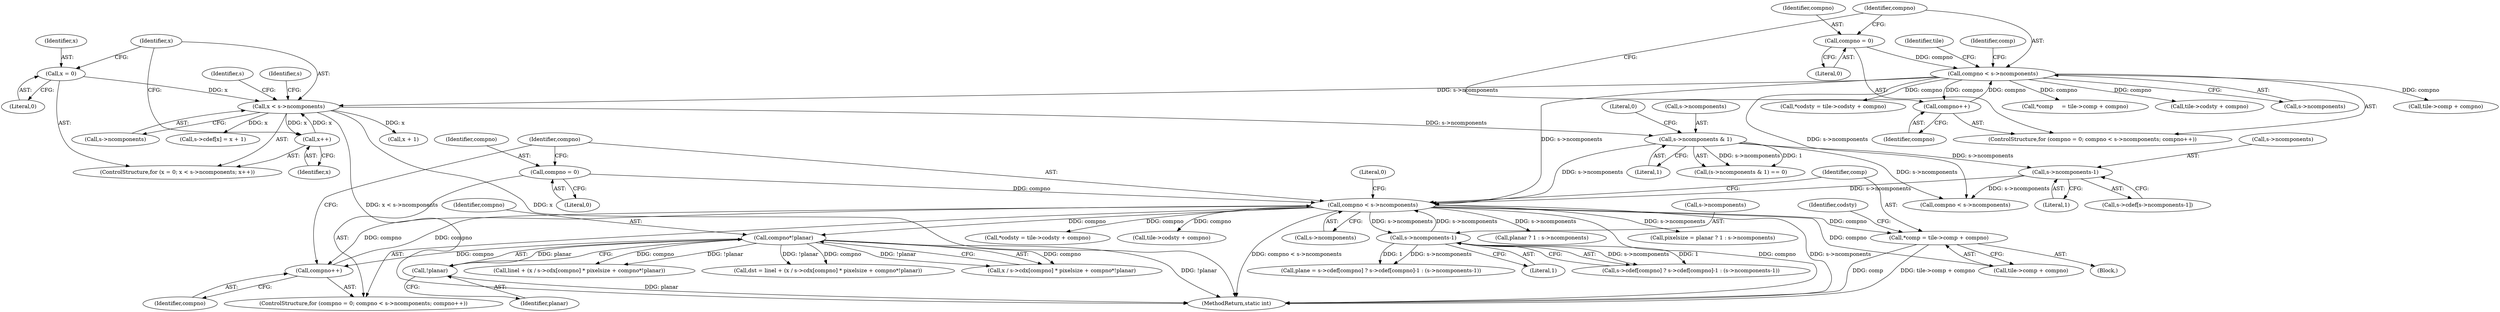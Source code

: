 digraph "0_FFmpeg_fe448cd28d674c3eff3072552eae366d0b659ce9@integer" {
"1000798" [label="(Call,*comp = tile->comp + compno)"];
"1000789" [label="(Call,compno < s->ncomponents)"];
"1000794" [label="(Call,compno++)"];
"1000997" [label="(Call,compno*!planar)"];
"1000999" [label="(Call,!planar)"];
"1000786" [label="(Call,compno = 0)"];
"1000892" [label="(Call,s->ncomponents-1)"];
"1000439" [label="(Call,s->ncomponents & 1)"];
"1000421" [label="(Call,x < s->ncomponents)"];
"1000426" [label="(Call,x++)"];
"1000418" [label="(Call,x = 0)"];
"1000134" [label="(Call,compno < s->ncomponents)"];
"1000131" [label="(Call,compno = 0)"];
"1000139" [label="(Call,compno++)"];
"1000450" [label="(Call,s->ncomponents-1)"];
"1000788" [label="(Literal,0)"];
"1000443" [label="(Literal,1)"];
"1000441" [label="(Identifier,s)"];
"1000799" [label="(Identifier,comp)"];
"1000796" [label="(Block,)"];
"1000865" [label="(Call,planar ? 1 : s->ncomponents)"];
"1000130" [label="(ControlStructure,for (compno = 0; compno < s->ncomponents; compno++))"];
"1000440" [label="(Call,s->ncomponents)"];
"1000438" [label="(Call,(s->ncomponents & 1) == 0)"];
"1000790" [label="(Identifier,compno)"];
"1000426" [label="(Call,x++)"];
"1000139" [label="(Call,compno++)"];
"1000795" [label="(Identifier,compno)"];
"1000985" [label="(Call,linel + (x / s->cdx[compno] * pixelsize + compno*!planar))"];
"1000877" [label="(Call,plane = s->cdef[compno] ? s->cdef[compno]-1 : (s->ncomponents-1))"];
"1000789" [label="(Call,compno < s->ncomponents)"];
"1000454" [label="(Literal,1)"];
"1000983" [label="(Call,dst = linel + (x / s->cdx[compno] * pixelsize + compno*!planar))"];
"1000863" [label="(Call,pixelsize = planar ? 1 : s->ncomponents)"];
"1000794" [label="(Call,compno++)"];
"1000423" [label="(Call,s->ncomponents)"];
"1001114" [label="(MethodReturn,static int)"];
"1000422" [label="(Identifier,x)"];
"1000419" [label="(Identifier,x)"];
"1000800" [label="(Call,tile->comp + compno)"];
"1000879" [label="(Call,s->cdef[compno] ? s->cdef[compno]-1 : (s->ncomponents-1))"];
"1000467" [label="(Call,compno < s->ncomponents)"];
"1000418" [label="(Call,x = 0)"];
"1000132" [label="(Identifier,compno)"];
"1000451" [label="(Call,s->ncomponents)"];
"1000987" [label="(Call,x / s->cdx[compno] * pixelsize + compno*!planar)"];
"1000431" [label="(Identifier,s)"];
"1000420" [label="(Literal,0)"];
"1000143" [label="(Call,*comp     = tile->comp + compno)"];
"1000401" [label="(Identifier,tile)"];
"1000134" [label="(Call,compno < s->ncomponents)"];
"1000798" [label="(Call,*comp = tile->comp + compno)"];
"1000434" [label="(Call,x + 1)"];
"1000999" [label="(Call,!planar)"];
"1000427" [label="(Identifier,x)"];
"1000450" [label="(Call,s->ncomponents-1)"];
"1000785" [label="(ControlStructure,for (compno = 0; compno < s->ncomponents; compno++))"];
"1000144" [label="(Identifier,comp)"];
"1000153" [label="(Call,tile->codsty + compno)"];
"1000998" [label="(Identifier,compno)"];
"1000806" [label="(Call,*codsty = tile->codsty + compno)"];
"1001113" [label="(Literal,0)"];
"1000807" [label="(Identifier,codsty)"];
"1000446" [label="(Call,s->cdef[s->ncomponents-1])"];
"1001000" [label="(Identifier,planar)"];
"1000135" [label="(Identifier,compno)"];
"1000808" [label="(Call,tile->codsty + compno)"];
"1000136" [label="(Call,s->ncomponents)"];
"1000786" [label="(Call,compno = 0)"];
"1000133" [label="(Literal,0)"];
"1000997" [label="(Call,compno*!planar)"];
"1000444" [label="(Literal,0)"];
"1000892" [label="(Call,s->ncomponents-1)"];
"1000421" [label="(Call,x < s->ncomponents)"];
"1000417" [label="(ControlStructure,for (x = 0; x < s->ncomponents; x++))"];
"1000428" [label="(Call,s->cdef[x] = x + 1)"];
"1000787" [label="(Identifier,compno)"];
"1000131" [label="(Call,compno = 0)"];
"1000896" [label="(Literal,1)"];
"1000893" [label="(Call,s->ncomponents)"];
"1000140" [label="(Identifier,compno)"];
"1000791" [label="(Call,s->ncomponents)"];
"1000145" [label="(Call,tile->comp + compno)"];
"1000151" [label="(Call,*codsty = tile->codsty + compno)"];
"1000439" [label="(Call,s->ncomponents & 1)"];
"1000798" -> "1000796"  [label="AST: "];
"1000798" -> "1000800"  [label="CFG: "];
"1000799" -> "1000798"  [label="AST: "];
"1000800" -> "1000798"  [label="AST: "];
"1000807" -> "1000798"  [label="CFG: "];
"1000798" -> "1001114"  [label="DDG: tile->comp + compno"];
"1000798" -> "1001114"  [label="DDG: comp"];
"1000789" -> "1000798"  [label="DDG: compno"];
"1000789" -> "1000785"  [label="AST: "];
"1000789" -> "1000791"  [label="CFG: "];
"1000790" -> "1000789"  [label="AST: "];
"1000791" -> "1000789"  [label="AST: "];
"1000799" -> "1000789"  [label="CFG: "];
"1001113" -> "1000789"  [label="CFG: "];
"1000789" -> "1001114"  [label="DDG: s->ncomponents"];
"1000789" -> "1001114"  [label="DDG: compno < s->ncomponents"];
"1000789" -> "1001114"  [label="DDG: compno"];
"1000794" -> "1000789"  [label="DDG: compno"];
"1000786" -> "1000789"  [label="DDG: compno"];
"1000892" -> "1000789"  [label="DDG: s->ncomponents"];
"1000439" -> "1000789"  [label="DDG: s->ncomponents"];
"1000134" -> "1000789"  [label="DDG: s->ncomponents"];
"1000450" -> "1000789"  [label="DDG: s->ncomponents"];
"1000789" -> "1000794"  [label="DDG: compno"];
"1000789" -> "1000800"  [label="DDG: compno"];
"1000789" -> "1000806"  [label="DDG: compno"];
"1000789" -> "1000808"  [label="DDG: compno"];
"1000789" -> "1000863"  [label="DDG: s->ncomponents"];
"1000789" -> "1000865"  [label="DDG: s->ncomponents"];
"1000789" -> "1000892"  [label="DDG: s->ncomponents"];
"1000789" -> "1000997"  [label="DDG: compno"];
"1000794" -> "1000785"  [label="AST: "];
"1000794" -> "1000795"  [label="CFG: "];
"1000795" -> "1000794"  [label="AST: "];
"1000790" -> "1000794"  [label="CFG: "];
"1000997" -> "1000794"  [label="DDG: compno"];
"1000997" -> "1000987"  [label="AST: "];
"1000997" -> "1000999"  [label="CFG: "];
"1000998" -> "1000997"  [label="AST: "];
"1000999" -> "1000997"  [label="AST: "];
"1000987" -> "1000997"  [label="CFG: "];
"1000997" -> "1001114"  [label="DDG: !planar"];
"1000997" -> "1000983"  [label="DDG: compno"];
"1000997" -> "1000983"  [label="DDG: !planar"];
"1000997" -> "1000985"  [label="DDG: compno"];
"1000997" -> "1000985"  [label="DDG: !planar"];
"1000997" -> "1000987"  [label="DDG: compno"];
"1000997" -> "1000987"  [label="DDG: !planar"];
"1000999" -> "1000997"  [label="DDG: planar"];
"1000999" -> "1001000"  [label="CFG: "];
"1001000" -> "1000999"  [label="AST: "];
"1000999" -> "1001114"  [label="DDG: planar"];
"1000786" -> "1000785"  [label="AST: "];
"1000786" -> "1000788"  [label="CFG: "];
"1000787" -> "1000786"  [label="AST: "];
"1000788" -> "1000786"  [label="AST: "];
"1000790" -> "1000786"  [label="CFG: "];
"1000892" -> "1000879"  [label="AST: "];
"1000892" -> "1000896"  [label="CFG: "];
"1000893" -> "1000892"  [label="AST: "];
"1000896" -> "1000892"  [label="AST: "];
"1000879" -> "1000892"  [label="CFG: "];
"1000892" -> "1000877"  [label="DDG: s->ncomponents"];
"1000892" -> "1000877"  [label="DDG: 1"];
"1000892" -> "1000879"  [label="DDG: s->ncomponents"];
"1000892" -> "1000879"  [label="DDG: 1"];
"1000439" -> "1000438"  [label="AST: "];
"1000439" -> "1000443"  [label="CFG: "];
"1000440" -> "1000439"  [label="AST: "];
"1000443" -> "1000439"  [label="AST: "];
"1000444" -> "1000439"  [label="CFG: "];
"1000439" -> "1000438"  [label="DDG: s->ncomponents"];
"1000439" -> "1000438"  [label="DDG: 1"];
"1000421" -> "1000439"  [label="DDG: s->ncomponents"];
"1000439" -> "1000450"  [label="DDG: s->ncomponents"];
"1000439" -> "1000467"  [label="DDG: s->ncomponents"];
"1000421" -> "1000417"  [label="AST: "];
"1000421" -> "1000423"  [label="CFG: "];
"1000422" -> "1000421"  [label="AST: "];
"1000423" -> "1000421"  [label="AST: "];
"1000431" -> "1000421"  [label="CFG: "];
"1000441" -> "1000421"  [label="CFG: "];
"1000421" -> "1001114"  [label="DDG: x"];
"1000421" -> "1001114"  [label="DDG: x < s->ncomponents"];
"1000426" -> "1000421"  [label="DDG: x"];
"1000418" -> "1000421"  [label="DDG: x"];
"1000134" -> "1000421"  [label="DDG: s->ncomponents"];
"1000421" -> "1000426"  [label="DDG: x"];
"1000421" -> "1000428"  [label="DDG: x"];
"1000421" -> "1000434"  [label="DDG: x"];
"1000426" -> "1000417"  [label="AST: "];
"1000426" -> "1000427"  [label="CFG: "];
"1000427" -> "1000426"  [label="AST: "];
"1000422" -> "1000426"  [label="CFG: "];
"1000418" -> "1000417"  [label="AST: "];
"1000418" -> "1000420"  [label="CFG: "];
"1000419" -> "1000418"  [label="AST: "];
"1000420" -> "1000418"  [label="AST: "];
"1000422" -> "1000418"  [label="CFG: "];
"1000134" -> "1000130"  [label="AST: "];
"1000134" -> "1000136"  [label="CFG: "];
"1000135" -> "1000134"  [label="AST: "];
"1000136" -> "1000134"  [label="AST: "];
"1000144" -> "1000134"  [label="CFG: "];
"1000401" -> "1000134"  [label="CFG: "];
"1000131" -> "1000134"  [label="DDG: compno"];
"1000139" -> "1000134"  [label="DDG: compno"];
"1000134" -> "1000139"  [label="DDG: compno"];
"1000134" -> "1000143"  [label="DDG: compno"];
"1000134" -> "1000145"  [label="DDG: compno"];
"1000134" -> "1000151"  [label="DDG: compno"];
"1000134" -> "1000153"  [label="DDG: compno"];
"1000134" -> "1000467"  [label="DDG: s->ncomponents"];
"1000131" -> "1000130"  [label="AST: "];
"1000131" -> "1000133"  [label="CFG: "];
"1000132" -> "1000131"  [label="AST: "];
"1000133" -> "1000131"  [label="AST: "];
"1000135" -> "1000131"  [label="CFG: "];
"1000139" -> "1000130"  [label="AST: "];
"1000139" -> "1000140"  [label="CFG: "];
"1000140" -> "1000139"  [label="AST: "];
"1000135" -> "1000139"  [label="CFG: "];
"1000450" -> "1000446"  [label="AST: "];
"1000450" -> "1000454"  [label="CFG: "];
"1000451" -> "1000450"  [label="AST: "];
"1000454" -> "1000450"  [label="AST: "];
"1000446" -> "1000450"  [label="CFG: "];
"1000450" -> "1000467"  [label="DDG: s->ncomponents"];
}
